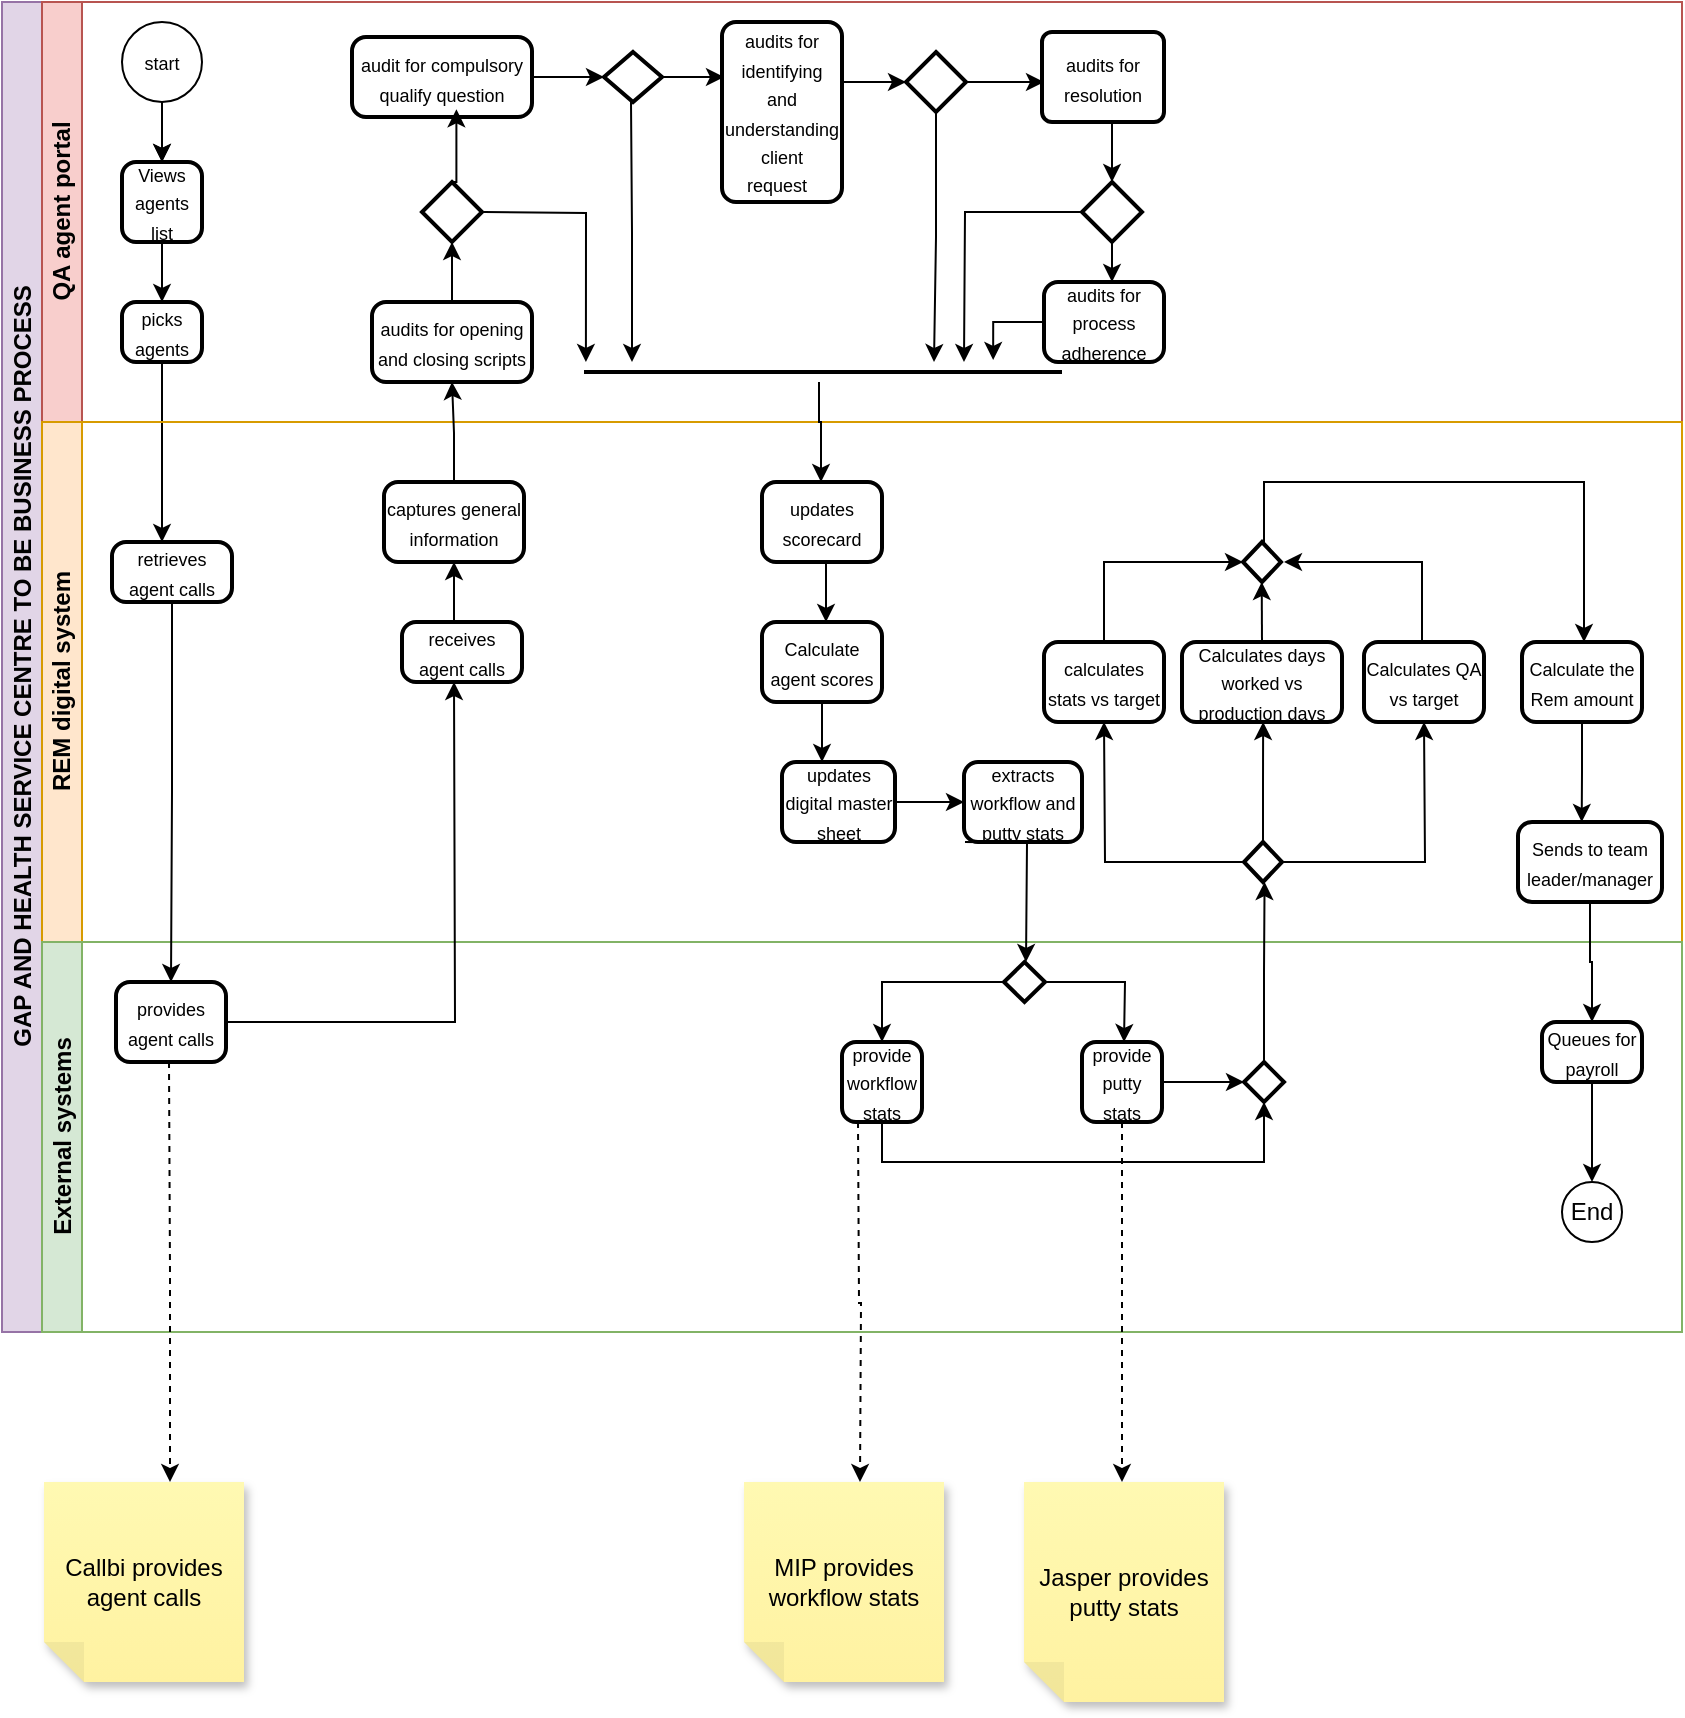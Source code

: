 <mxfile version="26.0.10">
  <diagram id="prtHgNgQTEPvFCAcTncT" name="Page-1">
    <mxGraphModel dx="794" dy="1623" grid="1" gridSize="10" guides="1" tooltips="1" connect="1" arrows="1" fold="1" page="1" pageScale="1" pageWidth="827" pageHeight="1169" math="0" shadow="0">
      <root>
        <mxCell id="0" />
        <mxCell id="1" parent="0" />
        <mxCell id="dNxyNK7c78bLwvsdeMH5-19" value="GAP AND HEALTH SERVICE CENTRE TO BE BUSINESS PROCESS" style="swimlane;html=1;childLayout=stackLayout;resizeParent=1;resizeParentMax=0;horizontal=0;startSize=20;horizontalStack=0;fillColor=#e1d5e7;strokeColor=#9673a6;" parent="1" vertex="1">
          <mxGeometry x="9" y="-40" width="840" height="665" as="geometry" />
        </mxCell>
        <mxCell id="dNxyNK7c78bLwvsdeMH5-20" value="QA agent portal" style="swimlane;html=1;startSize=20;horizontal=0;fillColor=#f8cecc;strokeColor=#b85450;" parent="dNxyNK7c78bLwvsdeMH5-19" vertex="1">
          <mxGeometry x="20" width="820" height="210" as="geometry" />
        </mxCell>
        <mxCell id="dNxyNK7c78bLwvsdeMH5-25" value="" style="edgeStyle=orthogonalEdgeStyle;rounded=0;orthogonalLoop=1;jettySize=auto;html=1;" parent="dNxyNK7c78bLwvsdeMH5-20" source="wg-GnwHkfto2ueyZm147-1" edge="1">
          <mxGeometry relative="1" as="geometry">
            <mxPoint x="60" y="80" as="targetPoint" />
            <Array as="points">
              <mxPoint x="60" y="60" />
            </Array>
          </mxGeometry>
        </mxCell>
        <mxCell id="dNxyNK7c78bLwvsdeMH5-23" value="&lt;font style=&quot;font-size: 9px;&quot;&gt;start&lt;/font&gt;" style="ellipse;whiteSpace=wrap;html=1;" parent="dNxyNK7c78bLwvsdeMH5-20" vertex="1">
          <mxGeometry x="40" y="10" width="40" height="40" as="geometry" />
        </mxCell>
        <mxCell id="wg-GnwHkfto2ueyZm147-3" style="edgeStyle=orthogonalEdgeStyle;rounded=0;orthogonalLoop=1;jettySize=auto;html=1;exitX=0.5;exitY=1;exitDx=0;exitDy=0;" parent="dNxyNK7c78bLwvsdeMH5-20" source="wg-GnwHkfto2ueyZm147-4" edge="1">
          <mxGeometry relative="1" as="geometry">
            <mxPoint x="60" y="150" as="targetPoint" />
          </mxGeometry>
        </mxCell>
        <mxCell id="wg-GnwHkfto2ueyZm147-1" value="&lt;font style=&quot;font-size: 9px;&quot;&gt;Views agents list&lt;/font&gt;" style="rounded=1;whiteSpace=wrap;html=1;absoluteArcSize=1;arcSize=14;strokeWidth=2;" parent="dNxyNK7c78bLwvsdeMH5-20" vertex="1">
          <mxGeometry x="40" y="80" width="40" height="40" as="geometry" />
        </mxCell>
        <mxCell id="wg-GnwHkfto2ueyZm147-2" value="" style="edgeStyle=orthogonalEdgeStyle;rounded=0;orthogonalLoop=1;jettySize=auto;html=1;" parent="dNxyNK7c78bLwvsdeMH5-20" source="dNxyNK7c78bLwvsdeMH5-23" target="wg-GnwHkfto2ueyZm147-1" edge="1">
          <mxGeometry relative="1" as="geometry">
            <mxPoint x="90" y="10" as="sourcePoint" />
            <mxPoint x="90" y="40" as="targetPoint" />
            <Array as="points" />
          </mxGeometry>
        </mxCell>
        <mxCell id="wg-GnwHkfto2ueyZm147-6" style="edgeStyle=orthogonalEdgeStyle;rounded=0;orthogonalLoop=1;jettySize=auto;html=1;exitX=0.5;exitY=1;exitDx=0;exitDy=0;" parent="dNxyNK7c78bLwvsdeMH5-20" source="wg-GnwHkfto2ueyZm147-4" edge="1">
          <mxGeometry relative="1" as="geometry">
            <mxPoint x="60" y="270" as="targetPoint" />
          </mxGeometry>
        </mxCell>
        <mxCell id="wg-GnwHkfto2ueyZm147-4" value="&lt;font style=&quot;font-size: 9px;&quot;&gt;picks agents&lt;/font&gt;" style="rounded=1;whiteSpace=wrap;html=1;absoluteArcSize=1;arcSize=14;strokeWidth=2;" parent="dNxyNK7c78bLwvsdeMH5-20" vertex="1">
          <mxGeometry x="40" y="150" width="40" height="30" as="geometry" />
        </mxCell>
        <mxCell id="wg-GnwHkfto2ueyZm147-5" value="" style="edgeStyle=orthogonalEdgeStyle;rounded=0;orthogonalLoop=1;jettySize=auto;html=1;exitX=0.5;exitY=1;exitDx=0;exitDy=0;" parent="dNxyNK7c78bLwvsdeMH5-20" source="wg-GnwHkfto2ueyZm147-1" target="wg-GnwHkfto2ueyZm147-4" edge="1">
          <mxGeometry relative="1" as="geometry">
            <mxPoint x="90" y="110" as="targetPoint" />
            <mxPoint x="90" y="80" as="sourcePoint" />
          </mxGeometry>
        </mxCell>
        <mxCell id="wg-GnwHkfto2ueyZm147-22" value="&lt;font style=&quot;font-size: 9px;&quot;&gt;audits for opening and closing scripts&lt;/font&gt;" style="rounded=1;whiteSpace=wrap;html=1;absoluteArcSize=1;arcSize=14;strokeWidth=2;" parent="dNxyNK7c78bLwvsdeMH5-20" vertex="1">
          <mxGeometry x="165" y="150" width="80" height="40" as="geometry" />
        </mxCell>
        <mxCell id="wg-GnwHkfto2ueyZm147-30" style="edgeStyle=orthogonalEdgeStyle;rounded=0;orthogonalLoop=1;jettySize=auto;html=1;exitX=1;exitY=0.5;exitDx=0;exitDy=0;exitPerimeter=0;entryX=0.004;entryY=0;entryDx=0;entryDy=0;entryPerimeter=0;" parent="dNxyNK7c78bLwvsdeMH5-20" target="wg-GnwHkfto2ueyZm147-58" edge="1">
          <mxGeometry relative="1" as="geometry">
            <mxPoint x="272" y="160" as="targetPoint" />
            <mxPoint x="221.0" y="105" as="sourcePoint" />
          </mxGeometry>
        </mxCell>
        <mxCell id="wg-GnwHkfto2ueyZm147-24" value="" style="strokeWidth=2;html=1;shape=mxgraph.flowchart.decision;whiteSpace=wrap;" parent="dNxyNK7c78bLwvsdeMH5-20" vertex="1">
          <mxGeometry x="190" y="90" width="30" height="30" as="geometry" />
        </mxCell>
        <mxCell id="wg-GnwHkfto2ueyZm147-23" style="edgeStyle=orthogonalEdgeStyle;rounded=0;orthogonalLoop=1;jettySize=auto;html=1;exitX=0.5;exitY=0;exitDx=0;exitDy=0;" parent="dNxyNK7c78bLwvsdeMH5-20" source="wg-GnwHkfto2ueyZm147-22" target="wg-GnwHkfto2ueyZm147-24" edge="1">
          <mxGeometry relative="1" as="geometry">
            <mxPoint x="205" y="120" as="targetPoint" />
          </mxGeometry>
        </mxCell>
        <mxCell id="wg-GnwHkfto2ueyZm147-27" value="&lt;font style=&quot;font-size: 9px;&quot;&gt;audit for compulsory qualify question&lt;/font&gt;" style="rounded=1;whiteSpace=wrap;html=1;absoluteArcSize=1;arcSize=14;strokeWidth=2;" parent="dNxyNK7c78bLwvsdeMH5-20" vertex="1">
          <mxGeometry x="155" y="17.5" width="90" height="40" as="geometry" />
        </mxCell>
        <mxCell id="wg-GnwHkfto2ueyZm147-33" style="edgeStyle=orthogonalEdgeStyle;rounded=0;orthogonalLoop=1;jettySize=auto;html=1;exitX=0.5;exitY=1;exitDx=0;exitDy=0;exitPerimeter=0;" parent="dNxyNK7c78bLwvsdeMH5-20" edge="1">
          <mxGeometry relative="1" as="geometry">
            <mxPoint x="295" y="180" as="targetPoint" />
            <mxPoint x="294.5" y="50" as="sourcePoint" />
          </mxGeometry>
        </mxCell>
        <mxCell id="wg-GnwHkfto2ueyZm147-34" style="edgeStyle=orthogonalEdgeStyle;rounded=0;orthogonalLoop=1;jettySize=auto;html=1;exitX=1;exitY=0.5;exitDx=0;exitDy=0;exitPerimeter=0;" parent="dNxyNK7c78bLwvsdeMH5-20" source="wg-GnwHkfto2ueyZm147-32" edge="1">
          <mxGeometry relative="1" as="geometry">
            <mxPoint x="341" y="38" as="targetPoint" />
          </mxGeometry>
        </mxCell>
        <mxCell id="wg-GnwHkfto2ueyZm147-32" value="" style="strokeWidth=2;html=1;shape=mxgraph.flowchart.decision;whiteSpace=wrap;" parent="dNxyNK7c78bLwvsdeMH5-20" vertex="1">
          <mxGeometry x="281" y="25" width="29" height="25" as="geometry" />
        </mxCell>
        <mxCell id="wg-GnwHkfto2ueyZm147-35" value="&lt;font style=&quot;font-size: 9px;&quot;&gt;audits&lt;/font&gt;&lt;font style=&quot;font-size: 9px;&quot;&gt;&amp;nbsp;for identifying and understanding client request&amp;nbsp;&amp;nbsp;&lt;/font&gt;" style="rounded=1;whiteSpace=wrap;html=1;absoluteArcSize=1;arcSize=14;strokeWidth=2;" parent="dNxyNK7c78bLwvsdeMH5-20" vertex="1">
          <mxGeometry x="340" y="10" width="60" height="90" as="geometry" />
        </mxCell>
        <mxCell id="wg-GnwHkfto2ueyZm147-43" style="edgeStyle=orthogonalEdgeStyle;rounded=0;orthogonalLoop=1;jettySize=auto;html=1;exitX=0.5;exitY=1;exitDx=0;exitDy=0;exitPerimeter=0;" parent="dNxyNK7c78bLwvsdeMH5-20" source="wg-GnwHkfto2ueyZm147-41" edge="1">
          <mxGeometry relative="1" as="geometry">
            <mxPoint x="446" y="180" as="targetPoint" />
          </mxGeometry>
        </mxCell>
        <mxCell id="wg-GnwHkfto2ueyZm147-137" style="edgeStyle=orthogonalEdgeStyle;rounded=0;orthogonalLoop=1;jettySize=auto;html=1;exitX=1;exitY=0.5;exitDx=0;exitDy=0;exitPerimeter=0;" parent="dNxyNK7c78bLwvsdeMH5-20" source="wg-GnwHkfto2ueyZm147-41" edge="1">
          <mxGeometry relative="1" as="geometry">
            <mxPoint x="501" y="39.857" as="targetPoint" />
          </mxGeometry>
        </mxCell>
        <mxCell id="wg-GnwHkfto2ueyZm147-41" value="" style="strokeWidth=2;html=1;shape=mxgraph.flowchart.decision;whiteSpace=wrap;" parent="dNxyNK7c78bLwvsdeMH5-20" vertex="1">
          <mxGeometry x="432" y="25" width="30" height="30" as="geometry" />
        </mxCell>
        <mxCell id="wg-GnwHkfto2ueyZm147-44" value="&lt;font style=&quot;font-size: 9px;&quot;&gt;audits for resolution&lt;/font&gt;" style="rounded=1;whiteSpace=wrap;html=1;absoluteArcSize=1;arcSize=10;strokeWidth=2;" parent="dNxyNK7c78bLwvsdeMH5-20" vertex="1">
          <mxGeometry x="500" y="15" width="61" height="45" as="geometry" />
        </mxCell>
        <mxCell id="wg-GnwHkfto2ueyZm147-47" style="edgeStyle=orthogonalEdgeStyle;rounded=0;orthogonalLoop=1;jettySize=auto;html=1;exitX=0;exitY=0.5;exitDx=0;exitDy=0;exitPerimeter=0;" parent="dNxyNK7c78bLwvsdeMH5-20" source="wg-GnwHkfto2ueyZm147-46" edge="1">
          <mxGeometry relative="1" as="geometry">
            <mxPoint x="461" y="180" as="targetPoint" />
          </mxGeometry>
        </mxCell>
        <mxCell id="wg-GnwHkfto2ueyZm147-48" style="edgeStyle=orthogonalEdgeStyle;rounded=0;orthogonalLoop=1;jettySize=auto;html=1;exitX=0.5;exitY=1;exitDx=0;exitDy=0;exitPerimeter=0;" parent="dNxyNK7c78bLwvsdeMH5-20" source="wg-GnwHkfto2ueyZm147-46" edge="1">
          <mxGeometry relative="1" as="geometry">
            <mxPoint x="535" y="140" as="targetPoint" />
          </mxGeometry>
        </mxCell>
        <mxCell id="wg-GnwHkfto2ueyZm147-46" value="" style="strokeWidth=2;html=1;shape=mxgraph.flowchart.decision;whiteSpace=wrap;" parent="dNxyNK7c78bLwvsdeMH5-20" vertex="1">
          <mxGeometry x="520" y="90" width="30" height="30" as="geometry" />
        </mxCell>
        <mxCell id="wg-GnwHkfto2ueyZm147-53" value="&lt;font style=&quot;font-size: 9px;&quot;&gt;audits for process adherence&lt;/font&gt;" style="rounded=1;whiteSpace=wrap;html=1;absoluteArcSize=1;arcSize=14;strokeWidth=2;" parent="dNxyNK7c78bLwvsdeMH5-20" vertex="1">
          <mxGeometry x="501" y="140" width="60" height="40" as="geometry" />
        </mxCell>
        <mxCell id="wg-GnwHkfto2ueyZm147-58" value="" style="line;strokeWidth=2;html=1;" parent="dNxyNK7c78bLwvsdeMH5-20" vertex="1">
          <mxGeometry x="271" y="180" width="239" height="10" as="geometry" />
        </mxCell>
        <mxCell id="wg-GnwHkfto2ueyZm147-60" style="edgeStyle=orthogonalEdgeStyle;rounded=0;orthogonalLoop=1;jettySize=auto;html=1;entryX=0.856;entryY=-0.1;entryDx=0;entryDy=0;entryPerimeter=0;" parent="dNxyNK7c78bLwvsdeMH5-20" target="wg-GnwHkfto2ueyZm147-58" edge="1">
          <mxGeometry relative="1" as="geometry">
            <mxPoint x="501" y="160" as="sourcePoint" />
            <Array as="points">
              <mxPoint x="476" y="160" />
            </Array>
          </mxGeometry>
        </mxCell>
        <mxCell id="wg-GnwHkfto2ueyZm147-79" style="edgeStyle=orthogonalEdgeStyle;rounded=0;orthogonalLoop=1;jettySize=auto;html=1;exitX=1;exitY=0.5;exitDx=0;exitDy=0;entryX=0;entryY=0.5;entryDx=0;entryDy=0;entryPerimeter=0;" parent="dNxyNK7c78bLwvsdeMH5-20" source="wg-GnwHkfto2ueyZm147-27" target="wg-GnwHkfto2ueyZm147-32" edge="1">
          <mxGeometry relative="1" as="geometry" />
        </mxCell>
        <mxCell id="wg-GnwHkfto2ueyZm147-80" style="edgeStyle=orthogonalEdgeStyle;rounded=0;orthogonalLoop=1;jettySize=auto;html=1;exitX=0.5;exitY=0;exitDx=0;exitDy=0;exitPerimeter=0;entryX=0.58;entryY=0.904;entryDx=0;entryDy=0;entryPerimeter=0;" parent="dNxyNK7c78bLwvsdeMH5-20" source="wg-GnwHkfto2ueyZm147-24" target="wg-GnwHkfto2ueyZm147-27" edge="1">
          <mxGeometry relative="1" as="geometry">
            <mxPoint x="205" y="70" as="targetPoint" />
          </mxGeometry>
        </mxCell>
        <mxCell id="wg-GnwHkfto2ueyZm147-83" style="edgeStyle=orthogonalEdgeStyle;rounded=0;orthogonalLoop=1;jettySize=auto;html=1;exitX=1;exitY=0.5;exitDx=0;exitDy=0;entryX=0;entryY=0.5;entryDx=0;entryDy=0;entryPerimeter=0;" parent="dNxyNK7c78bLwvsdeMH5-20" source="wg-GnwHkfto2ueyZm147-35" target="wg-GnwHkfto2ueyZm147-41" edge="1">
          <mxGeometry relative="1" as="geometry">
            <Array as="points">
              <mxPoint x="400" y="40" />
            </Array>
          </mxGeometry>
        </mxCell>
        <mxCell id="wg-GnwHkfto2ueyZm147-85" style="edgeStyle=orthogonalEdgeStyle;rounded=0;orthogonalLoop=1;jettySize=auto;html=1;exitX=0.5;exitY=1;exitDx=0;exitDy=0;entryX=0.5;entryY=0;entryDx=0;entryDy=0;entryPerimeter=0;" parent="dNxyNK7c78bLwvsdeMH5-20" source="wg-GnwHkfto2ueyZm147-44" target="wg-GnwHkfto2ueyZm147-46" edge="1">
          <mxGeometry relative="1" as="geometry" />
        </mxCell>
        <mxCell id="dNxyNK7c78bLwvsdeMH5-21" value="REM digital system" style="swimlane;html=1;startSize=20;horizontal=0;fillColor=#ffe6cc;strokeColor=#d79b00;" parent="dNxyNK7c78bLwvsdeMH5-19" vertex="1">
          <mxGeometry x="20" y="210" width="820" height="260" as="geometry" />
        </mxCell>
        <mxCell id="wg-GnwHkfto2ueyZm147-7" value="&lt;font style=&quot;font-size: 9px;&quot;&gt;retrieves agent calls&lt;/font&gt;" style="rounded=1;whiteSpace=wrap;html=1;absoluteArcSize=1;arcSize=14;strokeWidth=2;" parent="dNxyNK7c78bLwvsdeMH5-21" vertex="1">
          <mxGeometry x="35" y="60" width="60" height="30" as="geometry" />
        </mxCell>
        <mxCell id="wg-GnwHkfto2ueyZm147-17" value="&lt;font style=&quot;font-size: 9px;&quot;&gt;receives agent calls&lt;/font&gt;" style="rounded=1;whiteSpace=wrap;html=1;absoluteArcSize=1;arcSize=14;strokeWidth=2;" parent="dNxyNK7c78bLwvsdeMH5-21" vertex="1">
          <mxGeometry x="180" y="100" width="60" height="30" as="geometry" />
        </mxCell>
        <mxCell id="wg-GnwHkfto2ueyZm147-19" value="&lt;font style=&quot;font-size: 9px;&quot;&gt;captures general information&lt;/font&gt;" style="rounded=1;whiteSpace=wrap;html=1;absoluteArcSize=1;arcSize=14;strokeWidth=2;" parent="dNxyNK7c78bLwvsdeMH5-21" vertex="1">
          <mxGeometry x="171" y="30" width="70" height="40" as="geometry" />
        </mxCell>
        <mxCell id="wg-GnwHkfto2ueyZm147-67" style="edgeStyle=orthogonalEdgeStyle;rounded=0;orthogonalLoop=1;jettySize=auto;html=1;exitX=0.5;exitY=1;exitDx=0;exitDy=0;" parent="dNxyNK7c78bLwvsdeMH5-21" source="wg-GnwHkfto2ueyZm147-63" edge="1">
          <mxGeometry relative="1" as="geometry">
            <mxPoint x="392" y="100" as="targetPoint" />
          </mxGeometry>
        </mxCell>
        <mxCell id="wg-GnwHkfto2ueyZm147-63" value="&lt;font style=&quot;font-size: 9px;&quot;&gt;updates scorecard&lt;/font&gt;" style="rounded=1;whiteSpace=wrap;html=1;absoluteArcSize=1;arcSize=14;strokeWidth=2;" parent="dNxyNK7c78bLwvsdeMH5-21" vertex="1">
          <mxGeometry x="360" y="30" width="60" height="40" as="geometry" />
        </mxCell>
        <mxCell id="wg-GnwHkfto2ueyZm147-69" style="edgeStyle=orthogonalEdgeStyle;rounded=0;orthogonalLoop=1;jettySize=auto;html=1;exitX=0.5;exitY=1;exitDx=0;exitDy=0;" parent="dNxyNK7c78bLwvsdeMH5-21" source="wg-GnwHkfto2ueyZm147-68" edge="1">
          <mxGeometry relative="1" as="geometry">
            <mxPoint x="390" y="170" as="targetPoint" />
          </mxGeometry>
        </mxCell>
        <mxCell id="wg-GnwHkfto2ueyZm147-68" value="&lt;font style=&quot;font-size: 9px;&quot;&gt;Calculate agent scores&lt;/font&gt;" style="rounded=1;whiteSpace=wrap;html=1;absoluteArcSize=1;arcSize=14;strokeWidth=2;" parent="dNxyNK7c78bLwvsdeMH5-21" vertex="1">
          <mxGeometry x="360" y="100" width="60" height="40" as="geometry" />
        </mxCell>
        <mxCell id="wg-GnwHkfto2ueyZm147-71" style="edgeStyle=orthogonalEdgeStyle;rounded=0;orthogonalLoop=1;jettySize=auto;html=1;exitX=1;exitY=0.5;exitDx=0;exitDy=0;" parent="dNxyNK7c78bLwvsdeMH5-21" source="wg-GnwHkfto2ueyZm147-70" edge="1">
          <mxGeometry relative="1" as="geometry">
            <mxPoint x="461" y="190" as="targetPoint" />
          </mxGeometry>
        </mxCell>
        <mxCell id="wg-GnwHkfto2ueyZm147-70" value="&lt;font style=&quot;font-size: 9px;&quot;&gt;updates digital master sheet&lt;/font&gt;" style="rounded=1;whiteSpace=wrap;html=1;absoluteArcSize=1;arcSize=14;strokeWidth=2;" parent="dNxyNK7c78bLwvsdeMH5-21" vertex="1">
          <mxGeometry x="370" y="170" width="56.5" height="40" as="geometry" />
        </mxCell>
        <mxCell id="wg-GnwHkfto2ueyZm147-73" value="&lt;font style=&quot;font-size: 9px;&quot;&gt;extracts workflow and putty stats&lt;/font&gt;" style="rounded=1;whiteSpace=wrap;html=1;absoluteArcSize=1;arcSize=14;strokeWidth=2;" parent="dNxyNK7c78bLwvsdeMH5-21" vertex="1">
          <mxGeometry x="461" y="170" width="59" height="40" as="geometry" />
        </mxCell>
        <mxCell id="wg-GnwHkfto2ueyZm147-106" style="edgeStyle=orthogonalEdgeStyle;rounded=0;orthogonalLoop=1;jettySize=auto;html=1;exitX=0;exitY=0.5;exitDx=0;exitDy=0;exitPerimeter=0;" parent="dNxyNK7c78bLwvsdeMH5-21" source="wg-GnwHkfto2ueyZm147-105" edge="1">
          <mxGeometry relative="1" as="geometry">
            <mxPoint x="531" y="150" as="targetPoint" />
          </mxGeometry>
        </mxCell>
        <mxCell id="wg-GnwHkfto2ueyZm147-107" style="edgeStyle=orthogonalEdgeStyle;rounded=0;orthogonalLoop=1;jettySize=auto;html=1;exitX=1;exitY=0.5;exitDx=0;exitDy=0;exitPerimeter=0;" parent="dNxyNK7c78bLwvsdeMH5-21" source="wg-GnwHkfto2ueyZm147-105" edge="1">
          <mxGeometry relative="1" as="geometry">
            <mxPoint x="691" y="150" as="targetPoint" />
          </mxGeometry>
        </mxCell>
        <mxCell id="wg-GnwHkfto2ueyZm147-108" style="edgeStyle=orthogonalEdgeStyle;rounded=0;orthogonalLoop=1;jettySize=auto;html=1;exitX=0.5;exitY=0;exitDx=0;exitDy=0;exitPerimeter=0;" parent="dNxyNK7c78bLwvsdeMH5-21" source="wg-GnwHkfto2ueyZm147-105" edge="1">
          <mxGeometry relative="1" as="geometry">
            <mxPoint x="610.571" y="150" as="targetPoint" />
          </mxGeometry>
        </mxCell>
        <mxCell id="wg-GnwHkfto2ueyZm147-105" value="" style="strokeWidth=2;html=1;shape=mxgraph.flowchart.decision;whiteSpace=wrap;" parent="dNxyNK7c78bLwvsdeMH5-21" vertex="1">
          <mxGeometry x="601" y="210" width="19" height="20" as="geometry" />
        </mxCell>
        <mxCell id="wg-GnwHkfto2ueyZm147-109" value="&lt;font style=&quot;font-size: 9px;&quot;&gt;calculates stats vs target&lt;/font&gt;" style="rounded=1;whiteSpace=wrap;html=1;absoluteArcSize=1;arcSize=14;strokeWidth=2;" parent="dNxyNK7c78bLwvsdeMH5-21" vertex="1">
          <mxGeometry x="501" y="110" width="60" height="40" as="geometry" />
        </mxCell>
        <mxCell id="wg-GnwHkfto2ueyZm147-112" style="edgeStyle=orthogonalEdgeStyle;rounded=0;orthogonalLoop=1;jettySize=auto;html=1;exitX=0.5;exitY=0;exitDx=0;exitDy=0;" parent="dNxyNK7c78bLwvsdeMH5-21" source="wg-GnwHkfto2ueyZm147-110" edge="1">
          <mxGeometry relative="1" as="geometry">
            <mxPoint x="609.857" y="80" as="targetPoint" />
          </mxGeometry>
        </mxCell>
        <mxCell id="wg-GnwHkfto2ueyZm147-110" value="&lt;font style=&quot;font-size: 9px;&quot;&gt;Calculates days worked vs production days&lt;/font&gt;" style="rounded=1;whiteSpace=wrap;html=1;absoluteArcSize=1;arcSize=14;strokeWidth=2;" parent="dNxyNK7c78bLwvsdeMH5-21" vertex="1">
          <mxGeometry x="570" y="110" width="80" height="40" as="geometry" />
        </mxCell>
        <mxCell id="wg-GnwHkfto2ueyZm147-111" value="&lt;font style=&quot;font-size: 9px;&quot;&gt;Calculates QA vs target&lt;/font&gt;" style="rounded=1;whiteSpace=wrap;html=1;absoluteArcSize=1;arcSize=14;strokeWidth=2;" parent="dNxyNK7c78bLwvsdeMH5-21" vertex="1">
          <mxGeometry x="661" y="110" width="60" height="40" as="geometry" />
        </mxCell>
        <mxCell id="wg-GnwHkfto2ueyZm147-113" value="" style="strokeWidth=2;html=1;shape=mxgraph.flowchart.decision;whiteSpace=wrap;" parent="dNxyNK7c78bLwvsdeMH5-21" vertex="1">
          <mxGeometry x="600.5" y="60" width="19" height="20" as="geometry" />
        </mxCell>
        <mxCell id="wg-GnwHkfto2ueyZm147-117" value="" style="endArrow=classic;html=1;rounded=0;entryX=0;entryY=0.5;entryDx=0;entryDy=0;entryPerimeter=0;" parent="dNxyNK7c78bLwvsdeMH5-21" target="wg-GnwHkfto2ueyZm147-113" edge="1">
          <mxGeometry width="50" height="50" relative="1" as="geometry">
            <mxPoint x="531" y="110" as="sourcePoint" />
            <mxPoint x="561" y="70" as="targetPoint" />
            <Array as="points">
              <mxPoint x="531" y="70" />
            </Array>
          </mxGeometry>
        </mxCell>
        <mxCell id="wg-GnwHkfto2ueyZm147-118" value="" style="endArrow=classic;html=1;rounded=0;" parent="dNxyNK7c78bLwvsdeMH5-21" edge="1">
          <mxGeometry width="50" height="50" relative="1" as="geometry">
            <mxPoint x="690" y="110" as="sourcePoint" />
            <mxPoint x="621" y="70" as="targetPoint" />
            <Array as="points">
              <mxPoint x="690" y="70" />
            </Array>
          </mxGeometry>
        </mxCell>
        <mxCell id="wg-GnwHkfto2ueyZm147-120" value="" style="endArrow=classic;html=1;rounded=0;" parent="dNxyNK7c78bLwvsdeMH5-21" edge="1">
          <mxGeometry width="50" height="50" relative="1" as="geometry">
            <mxPoint x="611" y="60" as="sourcePoint" />
            <mxPoint x="771" y="110" as="targetPoint" />
            <Array as="points">
              <mxPoint x="611" y="30" />
              <mxPoint x="771" y="30" />
            </Array>
          </mxGeometry>
        </mxCell>
        <mxCell id="wg-GnwHkfto2ueyZm147-123" style="edgeStyle=orthogonalEdgeStyle;rounded=0;orthogonalLoop=1;jettySize=auto;html=1;exitX=0.5;exitY=1;exitDx=0;exitDy=0;" parent="dNxyNK7c78bLwvsdeMH5-21" source="wg-GnwHkfto2ueyZm147-122" edge="1">
          <mxGeometry relative="1" as="geometry">
            <mxPoint x="769.857" y="200" as="targetPoint" />
          </mxGeometry>
        </mxCell>
        <mxCell id="wg-GnwHkfto2ueyZm147-122" value="&lt;font style=&quot;font-size: 9px;&quot;&gt;Calculate the Rem amount&lt;/font&gt;" style="rounded=1;whiteSpace=wrap;html=1;absoluteArcSize=1;arcSize=14;strokeWidth=2;" parent="dNxyNK7c78bLwvsdeMH5-21" vertex="1">
          <mxGeometry x="740" y="110" width="60" height="40" as="geometry" />
        </mxCell>
        <mxCell id="wg-GnwHkfto2ueyZm147-124" value="&lt;font style=&quot;font-size: 9px;&quot;&gt;Sends to team leader/manager&lt;/font&gt;" style="rounded=1;whiteSpace=wrap;html=1;absoluteArcSize=1;arcSize=14;strokeWidth=2;" parent="dNxyNK7c78bLwvsdeMH5-21" vertex="1">
          <mxGeometry x="738" y="200" width="72" height="40" as="geometry" />
        </mxCell>
        <mxCell id="dNxyNK7c78bLwvsdeMH5-22" value="External systems" style="swimlane;html=1;startSize=20;horizontal=0;fillColor=#d5e8d4;strokeColor=#82b366;" parent="dNxyNK7c78bLwvsdeMH5-19" vertex="1">
          <mxGeometry x="20" y="470" width="820" height="195" as="geometry" />
        </mxCell>
        <mxCell id="xynclERq87j6dnIbuQwC-5" style="edgeStyle=orthogonalEdgeStyle;rounded=0;orthogonalLoop=1;jettySize=auto;html=1;exitX=0.5;exitY=1;exitDx=0;exitDy=0;dashed=1;" edge="1" parent="dNxyNK7c78bLwvsdeMH5-22">
          <mxGeometry relative="1" as="geometry">
            <mxPoint x="64" y="270" as="targetPoint" />
            <mxPoint x="63.5" y="60" as="sourcePoint" />
          </mxGeometry>
        </mxCell>
        <mxCell id="wg-GnwHkfto2ueyZm147-12" value="&lt;font style=&quot;font-size: 9px;&quot;&gt;provides agent calls&lt;/font&gt;" style="rounded=1;whiteSpace=wrap;html=1;absoluteArcSize=1;arcSize=14;strokeWidth=2;" parent="dNxyNK7c78bLwvsdeMH5-22" vertex="1">
          <mxGeometry x="37" y="20" width="55" height="40" as="geometry" />
        </mxCell>
        <mxCell id="wg-GnwHkfto2ueyZm147-96" style="edgeStyle=orthogonalEdgeStyle;rounded=0;orthogonalLoop=1;jettySize=auto;html=1;exitX=1;exitY=0.5;exitDx=0;exitDy=0;exitPerimeter=0;" parent="dNxyNK7c78bLwvsdeMH5-22" source="wg-GnwHkfto2ueyZm147-88" edge="1">
          <mxGeometry relative="1" as="geometry">
            <mxPoint x="541" y="50" as="targetPoint" />
          </mxGeometry>
        </mxCell>
        <mxCell id="xynclERq87j6dnIbuQwC-2" style="edgeStyle=orthogonalEdgeStyle;rounded=0;orthogonalLoop=1;jettySize=auto;html=1;exitX=0;exitY=0.5;exitDx=0;exitDy=0;exitPerimeter=0;entryX=0.5;entryY=0;entryDx=0;entryDy=0;" edge="1" parent="dNxyNK7c78bLwvsdeMH5-22" source="wg-GnwHkfto2ueyZm147-88" target="wg-GnwHkfto2ueyZm147-90">
          <mxGeometry relative="1" as="geometry" />
        </mxCell>
        <mxCell id="wg-GnwHkfto2ueyZm147-88" value="" style="strokeWidth=2;html=1;shape=mxgraph.flowchart.decision;whiteSpace=wrap;" parent="dNxyNK7c78bLwvsdeMH5-22" vertex="1">
          <mxGeometry x="481" y="10" width="20.5" height="20" as="geometry" />
        </mxCell>
        <mxCell id="wg-GnwHkfto2ueyZm147-101" style="edgeStyle=orthogonalEdgeStyle;rounded=0;orthogonalLoop=1;jettySize=auto;html=1;exitX=0.5;exitY=1;exitDx=0;exitDy=0;entryX=0.5;entryY=1;entryDx=0;entryDy=0;entryPerimeter=0;" parent="dNxyNK7c78bLwvsdeMH5-22" source="wg-GnwHkfto2ueyZm147-90" target="wg-GnwHkfto2ueyZm147-102" edge="1">
          <mxGeometry relative="1" as="geometry">
            <mxPoint x="611" y="89.857" as="targetPoint" />
            <Array as="points">
              <mxPoint x="420" y="110" />
              <mxPoint x="611" y="110" />
            </Array>
          </mxGeometry>
        </mxCell>
        <mxCell id="xynclERq87j6dnIbuQwC-9" style="edgeStyle=orthogonalEdgeStyle;rounded=0;orthogonalLoop=1;jettySize=auto;html=1;exitX=0.25;exitY=1;exitDx=0;exitDy=0;dashed=1;" edge="1" parent="dNxyNK7c78bLwvsdeMH5-22">
          <mxGeometry relative="1" as="geometry">
            <mxPoint x="409" y="270" as="targetPoint" />
            <mxPoint x="408" y="90" as="sourcePoint" />
          </mxGeometry>
        </mxCell>
        <mxCell id="wg-GnwHkfto2ueyZm147-90" value="&lt;font style=&quot;font-size: 9px;&quot;&gt;provide workflow stats&lt;/font&gt;" style="rounded=1;whiteSpace=wrap;html=1;absoluteArcSize=1;arcSize=14;strokeWidth=2;" parent="dNxyNK7c78bLwvsdeMH5-22" vertex="1">
          <mxGeometry x="400" y="50" width="40" height="40" as="geometry" />
        </mxCell>
        <mxCell id="wg-GnwHkfto2ueyZm147-99" style="edgeStyle=orthogonalEdgeStyle;rounded=0;orthogonalLoop=1;jettySize=auto;html=1;exitX=1;exitY=0.5;exitDx=0;exitDy=0;entryX=0;entryY=0.5;entryDx=0;entryDy=0;entryPerimeter=0;" parent="dNxyNK7c78bLwvsdeMH5-22" source="wg-GnwHkfto2ueyZm147-97" target="wg-GnwHkfto2ueyZm147-102" edge="1">
          <mxGeometry relative="1" as="geometry">
            <mxPoint x="591" y="69.857" as="targetPoint" />
          </mxGeometry>
        </mxCell>
        <mxCell id="xynclERq87j6dnIbuQwC-7" style="edgeStyle=orthogonalEdgeStyle;rounded=0;orthogonalLoop=1;jettySize=auto;html=1;exitX=0.5;exitY=1;exitDx=0;exitDy=0;dashed=1;" edge="1" parent="dNxyNK7c78bLwvsdeMH5-22" source="wg-GnwHkfto2ueyZm147-97">
          <mxGeometry relative="1" as="geometry">
            <mxPoint x="540" y="270" as="targetPoint" />
          </mxGeometry>
        </mxCell>
        <mxCell id="wg-GnwHkfto2ueyZm147-97" value="&lt;font style=&quot;font-size: 9px;&quot;&gt;provide putty stats&lt;/font&gt;" style="rounded=1;whiteSpace=wrap;html=1;absoluteArcSize=1;arcSize=14;strokeWidth=2;" parent="dNxyNK7c78bLwvsdeMH5-22" vertex="1">
          <mxGeometry x="520" y="50" width="40" height="40" as="geometry" />
        </mxCell>
        <mxCell id="wg-GnwHkfto2ueyZm147-103" style="edgeStyle=orthogonalEdgeStyle;rounded=0;orthogonalLoop=1;jettySize=auto;html=1;exitX=0.5;exitY=0;exitDx=0;exitDy=0;exitPerimeter=0;" parent="dNxyNK7c78bLwvsdeMH5-22" source="wg-GnwHkfto2ueyZm147-102" edge="1">
          <mxGeometry relative="1" as="geometry">
            <mxPoint x="611.286" y="-30" as="targetPoint" />
          </mxGeometry>
        </mxCell>
        <mxCell id="wg-GnwHkfto2ueyZm147-102" value="" style="strokeWidth=2;html=1;shape=mxgraph.flowchart.decision;whiteSpace=wrap;" parent="dNxyNK7c78bLwvsdeMH5-22" vertex="1">
          <mxGeometry x="601" y="60" width="20" height="20" as="geometry" />
        </mxCell>
        <mxCell id="wg-GnwHkfto2ueyZm147-131" style="edgeStyle=orthogonalEdgeStyle;rounded=0;orthogonalLoop=1;jettySize=auto;html=1;exitX=0.5;exitY=1;exitDx=0;exitDy=0;" parent="dNxyNK7c78bLwvsdeMH5-22" source="wg-GnwHkfto2ueyZm147-129" edge="1">
          <mxGeometry relative="1" as="geometry">
            <mxPoint x="775" y="120" as="targetPoint" />
          </mxGeometry>
        </mxCell>
        <mxCell id="wg-GnwHkfto2ueyZm147-129" value="&lt;font style=&quot;font-size: 9px;&quot;&gt;Queues for payroll&lt;/font&gt;" style="rounded=1;whiteSpace=wrap;html=1;absoluteArcSize=1;arcSize=14;strokeWidth=2;" parent="dNxyNK7c78bLwvsdeMH5-22" vertex="1">
          <mxGeometry x="750" y="40" width="50" height="30" as="geometry" />
        </mxCell>
        <mxCell id="wg-GnwHkfto2ueyZm147-135" value="End" style="ellipse;whiteSpace=wrap;html=1;aspect=fixed;" parent="dNxyNK7c78bLwvsdeMH5-22" vertex="1">
          <mxGeometry x="760" y="120" width="30" height="30" as="geometry" />
        </mxCell>
        <mxCell id="wg-GnwHkfto2ueyZm147-20" style="edgeStyle=orthogonalEdgeStyle;rounded=0;orthogonalLoop=1;jettySize=auto;html=1;exitX=0.5;exitY=0;exitDx=0;exitDy=0;" parent="dNxyNK7c78bLwvsdeMH5-19" source="wg-GnwHkfto2ueyZm147-19" edge="1">
          <mxGeometry relative="1" as="geometry">
            <mxPoint x="225" y="190" as="targetPoint" />
          </mxGeometry>
        </mxCell>
        <mxCell id="wg-GnwHkfto2ueyZm147-15" style="edgeStyle=orthogonalEdgeStyle;rounded=0;orthogonalLoop=1;jettySize=auto;html=1;exitX=0.5;exitY=1;exitDx=0;exitDy=0;entryX=0.5;entryY=0;entryDx=0;entryDy=0;" parent="dNxyNK7c78bLwvsdeMH5-19" source="wg-GnwHkfto2ueyZm147-7" target="wg-GnwHkfto2ueyZm147-12" edge="1">
          <mxGeometry relative="1" as="geometry">
            <mxPoint x="85" y="350" as="targetPoint" />
          </mxGeometry>
        </mxCell>
        <mxCell id="wg-GnwHkfto2ueyZm147-61" style="edgeStyle=orthogonalEdgeStyle;rounded=0;orthogonalLoop=1;jettySize=auto;html=1;entryX=0.5;entryY=0;entryDx=0;entryDy=0;" parent="dNxyNK7c78bLwvsdeMH5-19" edge="1">
          <mxGeometry relative="1" as="geometry">
            <mxPoint x="409.5" y="240" as="targetPoint" />
            <mxPoint x="408.5" y="190" as="sourcePoint" />
            <Array as="points">
              <mxPoint x="409" y="210" />
              <mxPoint x="410" y="210" />
            </Array>
          </mxGeometry>
        </mxCell>
        <mxCell id="wg-GnwHkfto2ueyZm147-130" style="edgeStyle=orthogonalEdgeStyle;rounded=0;orthogonalLoop=1;jettySize=auto;html=1;exitX=0.5;exitY=1;exitDx=0;exitDy=0;" parent="dNxyNK7c78bLwvsdeMH5-19" source="wg-GnwHkfto2ueyZm147-124" target="wg-GnwHkfto2ueyZm147-129" edge="1">
          <mxGeometry relative="1" as="geometry" />
        </mxCell>
        <mxCell id="wg-GnwHkfto2ueyZm147-18" style="edgeStyle=orthogonalEdgeStyle;rounded=0;orthogonalLoop=1;jettySize=auto;html=1;exitX=0.5;exitY=0;exitDx=0;exitDy=0;" parent="1" source="wg-GnwHkfto2ueyZm147-17" edge="1">
          <mxGeometry relative="1" as="geometry">
            <mxPoint x="235" y="240" as="targetPoint" />
          </mxGeometry>
        </mxCell>
        <mxCell id="wg-GnwHkfto2ueyZm147-16" style="edgeStyle=orthogonalEdgeStyle;rounded=0;orthogonalLoop=1;jettySize=auto;html=1;exitX=1;exitY=0.5;exitDx=0;exitDy=0;" parent="1" source="wg-GnwHkfto2ueyZm147-12" edge="1">
          <mxGeometry relative="1" as="geometry">
            <mxPoint x="235" y="300" as="targetPoint" />
          </mxGeometry>
        </mxCell>
        <mxCell id="wg-GnwHkfto2ueyZm147-87" style="edgeStyle=orthogonalEdgeStyle;rounded=0;orthogonalLoop=1;jettySize=auto;html=1;exitX=0.5;exitY=1;exitDx=0;exitDy=0;" parent="1" edge="1">
          <mxGeometry relative="1" as="geometry">
            <mxPoint x="521" y="440" as="targetPoint" />
            <mxPoint x="490.5" y="380" as="sourcePoint" />
          </mxGeometry>
        </mxCell>
        <mxCell id="xynclERq87j6dnIbuQwC-8" value="Callbi provides agent calls" style="shape=note;whiteSpace=wrap;html=1;backgroundOutline=1;fontColor=#000000;darkOpacity=0.05;fillColor=#FFF9B2;strokeColor=none;fillStyle=solid;direction=west;gradientDirection=north;gradientColor=#FFF2A1;shadow=1;size=20;pointerEvents=1;" vertex="1" parent="1">
          <mxGeometry x="30" y="700" width="100" height="100" as="geometry" />
        </mxCell>
        <mxCell id="xynclERq87j6dnIbuQwC-10" value="MIP provides workflow stats" style="shape=note;whiteSpace=wrap;html=1;backgroundOutline=1;fontColor=#000000;darkOpacity=0.05;fillColor=#FFF9B2;strokeColor=none;fillStyle=solid;direction=west;gradientDirection=north;gradientColor=#FFF2A1;shadow=1;size=20;pointerEvents=1;" vertex="1" parent="1">
          <mxGeometry x="380" y="700" width="100" height="100" as="geometry" />
        </mxCell>
        <mxCell id="xynclERq87j6dnIbuQwC-11" value="Jasper provides putty stats" style="shape=note;whiteSpace=wrap;html=1;backgroundOutline=1;fontColor=#000000;darkOpacity=0.05;fillColor=#FFF9B2;strokeColor=none;fillStyle=solid;direction=west;gradientDirection=north;gradientColor=#FFF2A1;shadow=1;size=20;pointerEvents=1;" vertex="1" parent="1">
          <mxGeometry x="520" y="700" width="100" height="110" as="geometry" />
        </mxCell>
      </root>
    </mxGraphModel>
  </diagram>
</mxfile>
